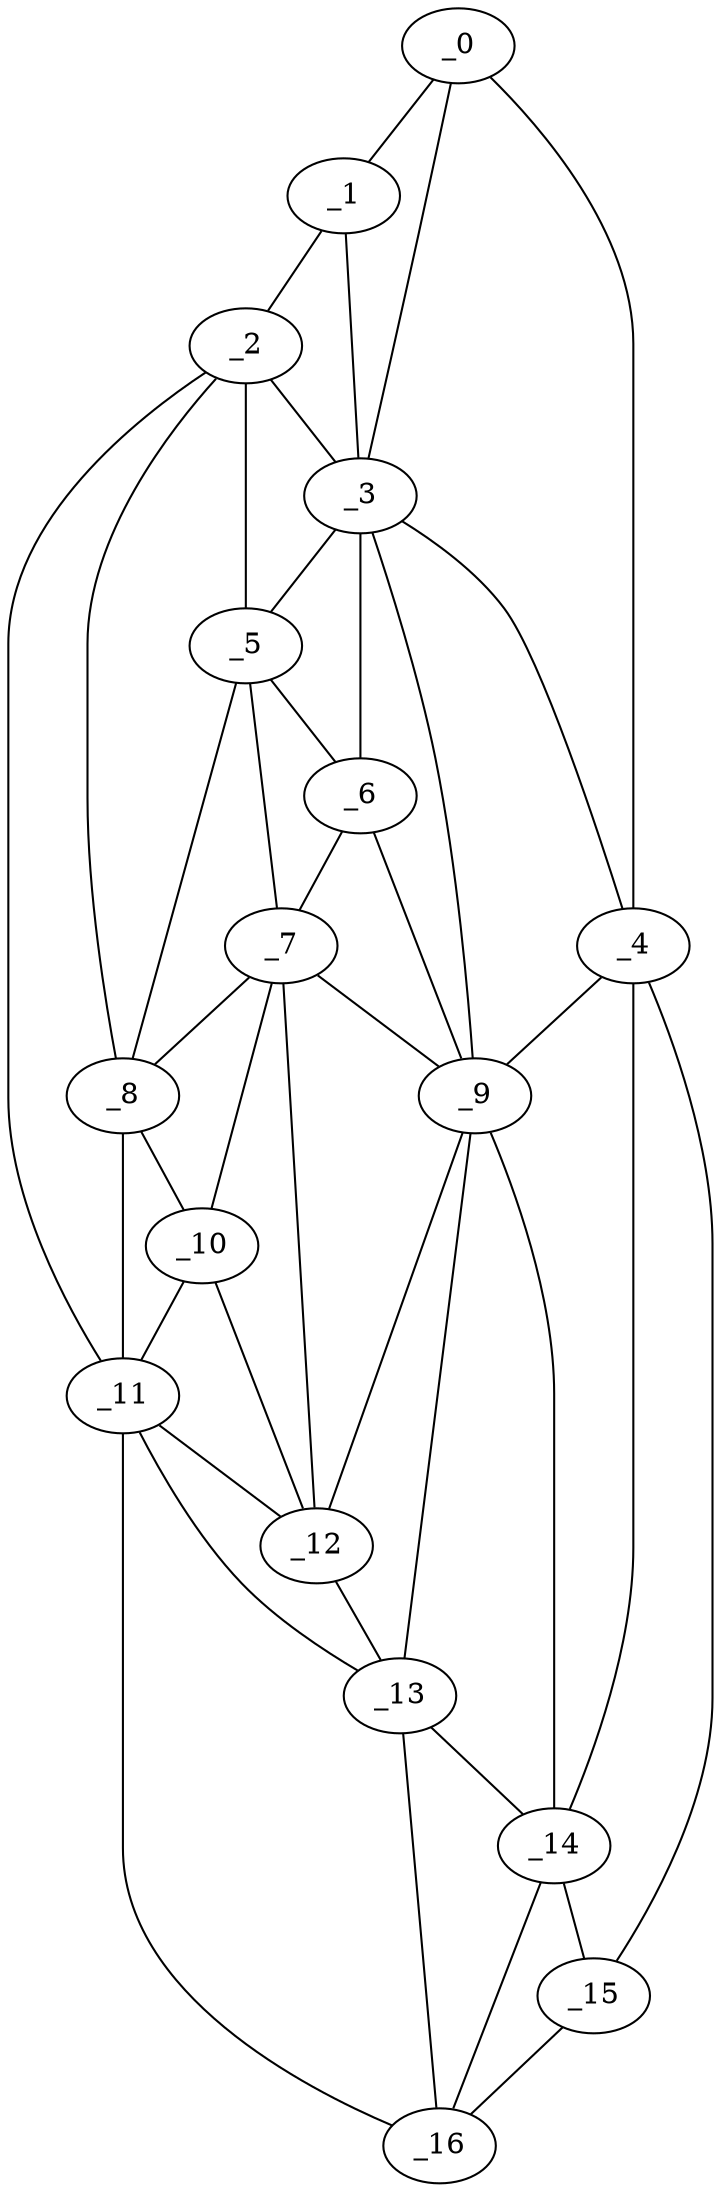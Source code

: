 graph "obj48__210.gxl" {
	_0	 [x=27,
		y=89];
	_1	 [x=28,
		y=64];
	_0 -- _1	 [valence=1];
	_3	 [x=64,
		y=58];
	_0 -- _3	 [valence=2];
	_4	 [x=66,
		y=119];
	_0 -- _4	 [valence=1];
	_2	 [x=35,
		y=11];
	_1 -- _2	 [valence=1];
	_1 -- _3	 [valence=2];
	_2 -- _3	 [valence=1];
	_5	 [x=77,
		y=23];
	_2 -- _5	 [valence=1];
	_8	 [x=89,
		y=19];
	_2 -- _8	 [valence=2];
	_11	 [x=102,
		y=19];
	_2 -- _11	 [valence=1];
	_3 -- _4	 [valence=2];
	_3 -- _5	 [valence=2];
	_6	 [x=82,
		y=51];
	_3 -- _6	 [valence=2];
	_9	 [x=89,
		y=56];
	_3 -- _9	 [valence=2];
	_4 -- _9	 [valence=2];
	_14	 [x=115,
		y=85];
	_4 -- _14	 [valence=1];
	_15	 [x=119,
		y=96];
	_4 -- _15	 [valence=1];
	_5 -- _6	 [valence=1];
	_7	 [x=88,
		y=48];
	_5 -- _7	 [valence=2];
	_5 -- _8	 [valence=1];
	_6 -- _7	 [valence=2];
	_6 -- _9	 [valence=1];
	_7 -- _8	 [valence=2];
	_7 -- _9	 [valence=2];
	_10	 [x=101,
		y=43];
	_7 -- _10	 [valence=2];
	_12	 [x=103,
		y=50];
	_7 -- _12	 [valence=2];
	_8 -- _10	 [valence=1];
	_8 -- _11	 [valence=1];
	_9 -- _12	 [valence=2];
	_13	 [x=113,
		y=68];
	_9 -- _13	 [valence=2];
	_9 -- _14	 [valence=2];
	_10 -- _11	 [valence=1];
	_10 -- _12	 [valence=2];
	_11 -- _12	 [valence=2];
	_11 -- _13	 [valence=1];
	_16	 [x=125,
		y=80];
	_11 -- _16	 [valence=1];
	_12 -- _13	 [valence=1];
	_13 -- _14	 [valence=1];
	_13 -- _16	 [valence=2];
	_14 -- _15	 [valence=2];
	_14 -- _16	 [valence=1];
	_15 -- _16	 [valence=1];
}
